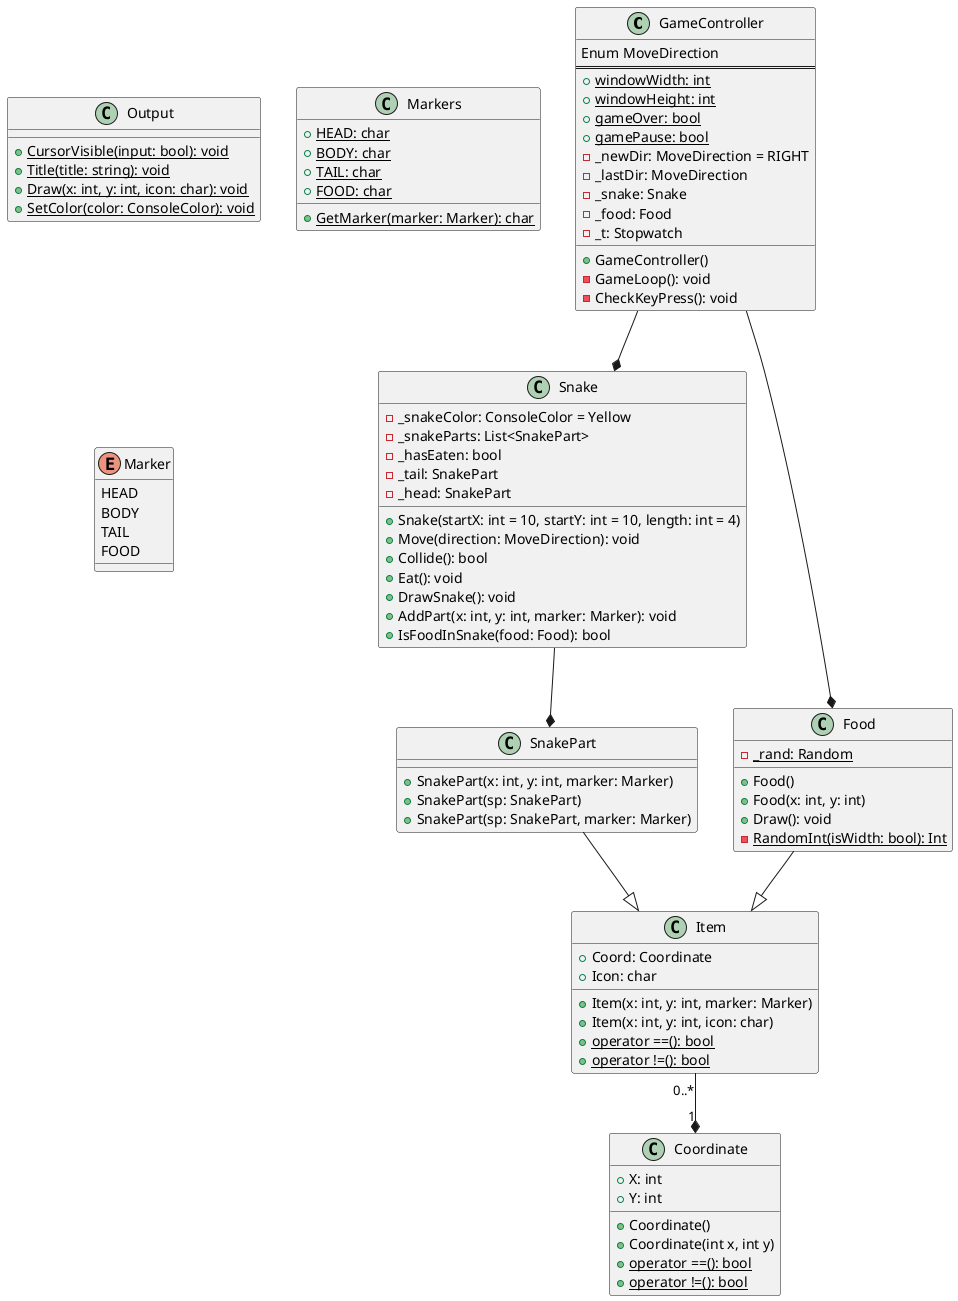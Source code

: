 ﻿@startuml

class GameController{
    Enum MoveDirection
    ==
    + {static} windowWidth: int
    + {static} windowHeight: int
    + {static} gameOver: bool
    + {static} gamePause: bool
    - _newDir: MoveDirection = RIGHT
    - _lastDir: MoveDirection
    - _snake: Snake
    - _food: Food
    - _t: Stopwatch
	__
    + GameController()
    - GameLoop(): void
    - CheckKeyPress(): void
}

class Snake{
    - _snakeColor: ConsoleColor = Yellow
    - _snakeParts: List<SnakePart>
    - _hasEaten: bool
    - _tail: SnakePart
    - _head: SnakePart

    + Snake(startX: int = 10, startY: int = 10, length: int = 4)
    + Move(direction: MoveDirection): void
    + Collide(): bool
    + Eat(): void
    + DrawSnake(): void
    + AddPart(x: int, y: int, marker: Marker): void
    + IsFoodInSnake(food: Food): bool
}

class Food{
    - {static} _rand: Random

    + Food()
    + Food(x: int, y: int)
    + Draw(): void
    - {static} RandomInt(isWidth: bool): Int
}

class SnakePart{
    + SnakePart(x: int, y: int, marker: Marker)
    + SnakePart(sp: SnakePart)
    + SnakePart(sp: SnakePart, marker: Marker)
}

class Item {
    + Coord: Coordinate
    + Icon: char

    + Item(x: int, y: int, marker: Marker)
    + Item(x: int, y: int, icon: char)
    + {static} operator ==(): bool
    + {static} operator !=(): bool
}

class Coordinate{
    + X: int
    + Y: int

    + Coordinate()
    + Coordinate(int x, int y)
    + {static} operator ==(): bool
    + {static} operator !=(): bool
}

class Output{
	+ {static} CursorVisible(input: bool): void
	+ {static} Title(title: string): void
	+ {static} Draw(x: int, y: int, icon: char): void
	+ {static} SetColor(color: ConsoleColor): void
}

class Markers{
    + {static} HEAD: char
    + {static} BODY: char
    + {static} TAIL: char
    + {static} FOOD: char
    + {static} GetMarker(marker: Marker): char
}

Enum Marker{
    HEAD
    BODY
    TAIL
    FOOD
}


Item "0..*" --* "1" Coordinate
SnakePart --|> Item	




Snake --* SnakePart


GameController --* Snake
GameController --* Food


Food --|> Item


@enduml